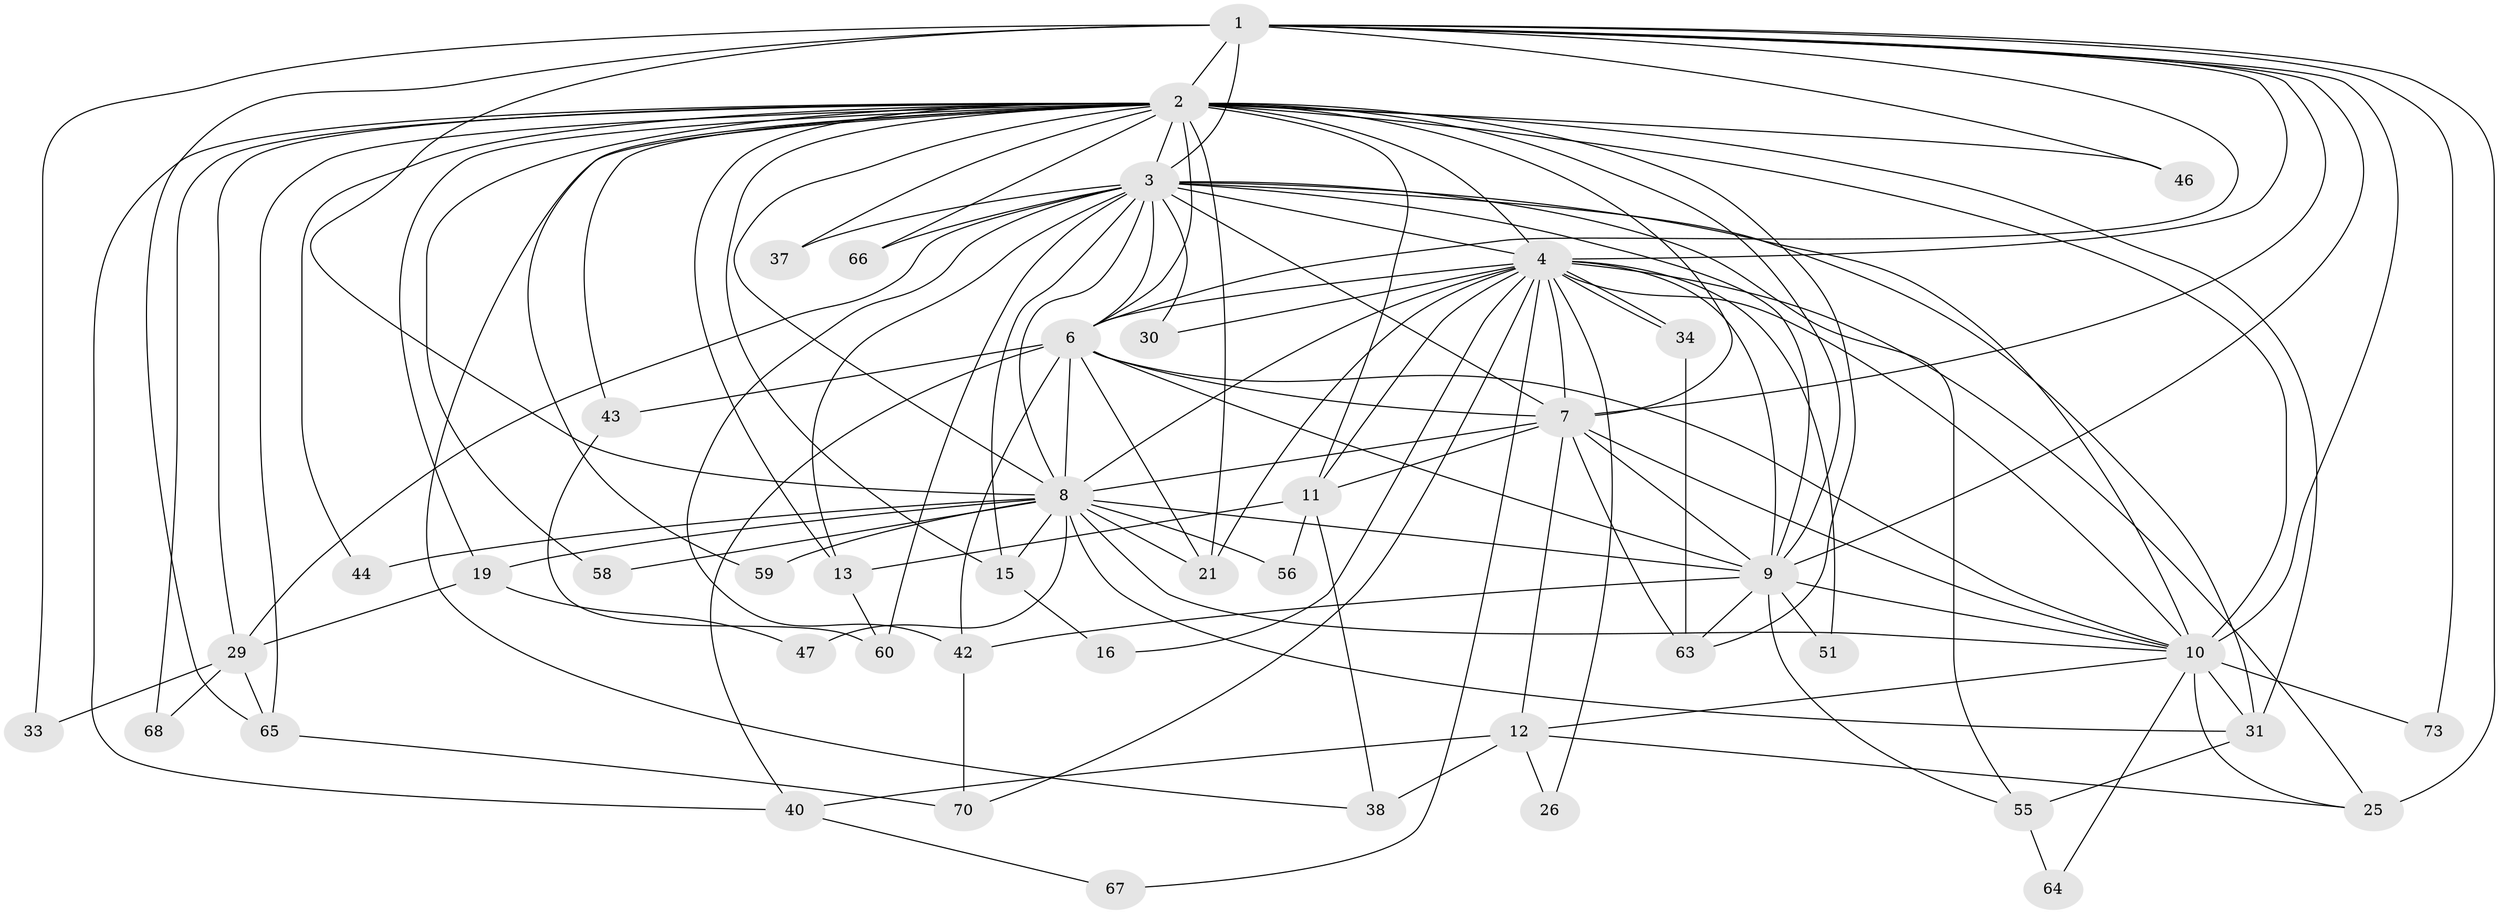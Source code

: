 // original degree distribution, {18: 0.011111111111111112, 23: 0.011111111111111112, 21: 0.022222222222222223, 19: 0.022222222222222223, 13: 0.022222222222222223, 16: 0.011111111111111112, 17: 0.011111111111111112, 7: 0.011111111111111112, 6: 0.044444444444444446, 5: 0.03333333333333333, 4: 0.1, 2: 0.5222222222222223, 3: 0.16666666666666666, 9: 0.011111111111111112}
// Generated by graph-tools (version 1.1) at 2025/14/03/09/25 04:14:01]
// undirected, 45 vertices, 127 edges
graph export_dot {
graph [start="1"]
  node [color=gray90,style=filled];
  1 [super="+57"];
  2 [super="+20+80+18+5+22+23+14"];
  3 [super="+88+41+17+49"];
  4;
  6;
  7 [super="+81+82+28"];
  8;
  9;
  10;
  11 [super="+32"];
  12;
  13;
  15 [super="+27"];
  16;
  19;
  21 [super="+36+85"];
  25 [super="+87+83+86"];
  26;
  29 [super="+78+53+35+74"];
  30;
  31 [super="+39"];
  33;
  34;
  37;
  38;
  40 [super="+71"];
  42 [super="+52"];
  43;
  44;
  46;
  47;
  51;
  55 [super="+79"];
  56;
  58;
  59;
  60 [super="+62"];
  63 [super="+77+72"];
  64;
  65 [super="+69"];
  66;
  67;
  68;
  70;
  73;
  1 -- 2 [weight=5];
  1 -- 3 [weight=2];
  1 -- 4;
  1 -- 6;
  1 -- 7;
  1 -- 8;
  1 -- 9;
  1 -- 10;
  1 -- 25 [weight=2];
  1 -- 33;
  1 -- 46;
  1 -- 65;
  1 -- 73;
  2 -- 3 [weight=4];
  2 -- 4 [weight=2];
  2 -- 6 [weight=2];
  2 -- 7 [weight=3];
  2 -- 8 [weight=3];
  2 -- 9 [weight=2];
  2 -- 10 [weight=5];
  2 -- 11 [weight=3];
  2 -- 15;
  2 -- 19;
  2 -- 29 [weight=4];
  2 -- 66;
  2 -- 68 [weight=2];
  2 -- 31;
  2 -- 43;
  2 -- 59;
  2 -- 38;
  2 -- 40;
  2 -- 44;
  2 -- 21;
  2 -- 63;
  2 -- 65;
  2 -- 46;
  2 -- 37;
  2 -- 58;
  2 -- 13;
  3 -- 4;
  3 -- 6;
  3 -- 7 [weight=3];
  3 -- 8;
  3 -- 9;
  3 -- 10;
  3 -- 13 [weight=2];
  3 -- 15;
  3 -- 30;
  3 -- 37;
  3 -- 60;
  3 -- 31;
  3 -- 55;
  3 -- 66;
  3 -- 29;
  3 -- 42;
  4 -- 6;
  4 -- 7 [weight=2];
  4 -- 8;
  4 -- 9;
  4 -- 10;
  4 -- 16;
  4 -- 21;
  4 -- 26;
  4 -- 30;
  4 -- 34;
  4 -- 34;
  4 -- 51;
  4 -- 67;
  4 -- 70;
  4 -- 25;
  4 -- 11;
  6 -- 7;
  6 -- 8;
  6 -- 9;
  6 -- 10;
  6 -- 42;
  6 -- 43;
  6 -- 21;
  6 -- 40;
  7 -- 8;
  7 -- 9;
  7 -- 10;
  7 -- 12;
  7 -- 63;
  7 -- 11;
  8 -- 9;
  8 -- 10;
  8 -- 19;
  8 -- 21;
  8 -- 31;
  8 -- 44;
  8 -- 47;
  8 -- 56;
  8 -- 58;
  8 -- 59;
  8 -- 15;
  9 -- 10;
  9 -- 42;
  9 -- 51;
  9 -- 63;
  9 -- 55;
  10 -- 12;
  10 -- 25;
  10 -- 64;
  10 -- 73;
  10 -- 31;
  11 -- 13;
  11 -- 38;
  11 -- 56;
  12 -- 26;
  12 -- 38;
  12 -- 40;
  12 -- 25;
  13 -- 60;
  15 -- 16;
  19 -- 47;
  19 -- 29;
  29 -- 33;
  29 -- 65;
  29 -- 68;
  31 -- 55;
  34 -- 63;
  40 -- 67;
  42 -- 70;
  43 -- 60;
  55 -- 64;
  65 -- 70;
}
